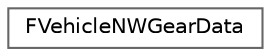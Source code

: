 digraph "类继承关系图"
{
 // INTERACTIVE_SVG=YES
 // LATEX_PDF_SIZE
  bgcolor="transparent";
  edge [fontname=Helvetica,fontsize=10,labelfontname=Helvetica,labelfontsize=10];
  node [fontname=Helvetica,fontsize=10,shape=box,height=0.2,width=0.4];
  rankdir="LR";
  Node0 [id="Node000000",label="FVehicleNWGearData",height=0.2,width=0.4,color="grey40", fillcolor="white", style="filled",URL="$da/d31/structFVehicleNWGearData.html",tooltip=" "];
}
